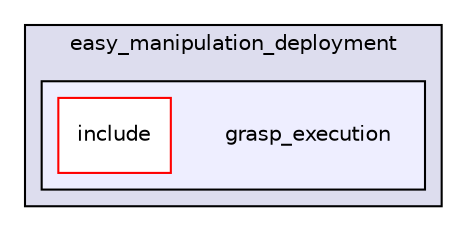 digraph "/home/runner/work/easy_manipulation_deployment/easy_manipulation_deployment/easy_manipulation_deployment/grasp_execution" {
  compound=true
  node [ fontsize="10", fontname="Helvetica"];
  edge [ labelfontsize="10", labelfontname="Helvetica"];
  subgraph clusterdir_654ecaf682be56468df29d879035c82a {
    graph [ bgcolor="#ddddee", pencolor="black", label="easy_manipulation_deployment" fontname="Helvetica", fontsize="10", URL="dir_654ecaf682be56468df29d879035c82a.html"]
  subgraph clusterdir_ce58323b14641571eb52a3af054087b0 {
    graph [ bgcolor="#eeeeff", pencolor="black", label="" URL="dir_ce58323b14641571eb52a3af054087b0.html"];
    dir_ce58323b14641571eb52a3af054087b0 [shape=plaintext label="grasp_execution"];
    dir_e5e8934d28b5d28e885bbed3cabb92b3 [shape=box label="include" color="red" fillcolor="white" style="filled" URL="dir_e5e8934d28b5d28e885bbed3cabb92b3.html"];
  }
  }
}
